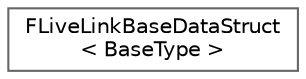 digraph "Graphical Class Hierarchy"
{
 // INTERACTIVE_SVG=YES
 // LATEX_PDF_SIZE
  bgcolor="transparent";
  edge [fontname=Helvetica,fontsize=10,labelfontname=Helvetica,labelfontsize=10];
  node [fontname=Helvetica,fontsize=10,shape=box,height=0.2,width=0.4];
  rankdir="LR";
  Node0 [id="Node000000",label="FLiveLinkBaseDataStruct\l\< BaseType \>",height=0.2,width=0.4,color="grey40", fillcolor="white", style="filled",URL="$d2/d86/classFLiveLinkBaseDataStruct.html",tooltip="Wrapper around FStructOnScope to handle FLiveLinkBaseFrameData Can safely cast to the specific outer ..."];
}
